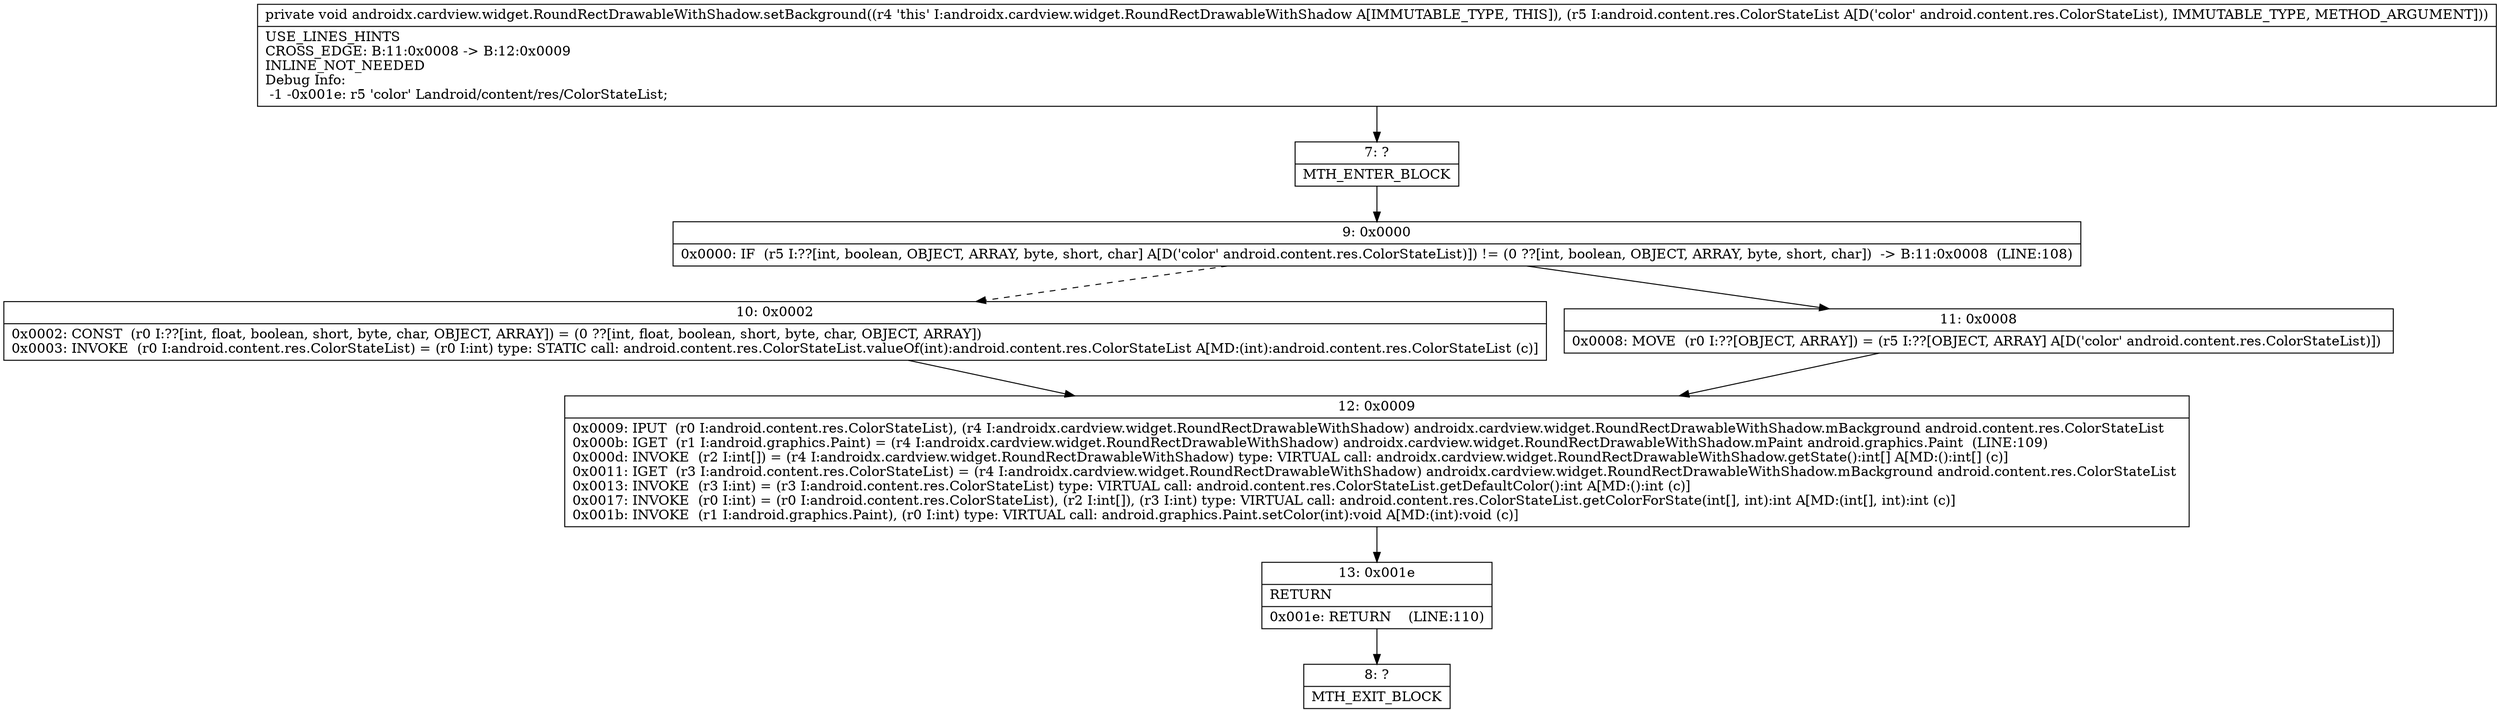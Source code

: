 digraph "CFG forandroidx.cardview.widget.RoundRectDrawableWithShadow.setBackground(Landroid\/content\/res\/ColorStateList;)V" {
Node_7 [shape=record,label="{7\:\ ?|MTH_ENTER_BLOCK\l}"];
Node_9 [shape=record,label="{9\:\ 0x0000|0x0000: IF  (r5 I:??[int, boolean, OBJECT, ARRAY, byte, short, char] A[D('color' android.content.res.ColorStateList)]) != (0 ??[int, boolean, OBJECT, ARRAY, byte, short, char])  \-\> B:11:0x0008  (LINE:108)\l}"];
Node_10 [shape=record,label="{10\:\ 0x0002|0x0002: CONST  (r0 I:??[int, float, boolean, short, byte, char, OBJECT, ARRAY]) = (0 ??[int, float, boolean, short, byte, char, OBJECT, ARRAY]) \l0x0003: INVOKE  (r0 I:android.content.res.ColorStateList) = (r0 I:int) type: STATIC call: android.content.res.ColorStateList.valueOf(int):android.content.res.ColorStateList A[MD:(int):android.content.res.ColorStateList (c)]\l}"];
Node_12 [shape=record,label="{12\:\ 0x0009|0x0009: IPUT  (r0 I:android.content.res.ColorStateList), (r4 I:androidx.cardview.widget.RoundRectDrawableWithShadow) androidx.cardview.widget.RoundRectDrawableWithShadow.mBackground android.content.res.ColorStateList \l0x000b: IGET  (r1 I:android.graphics.Paint) = (r4 I:androidx.cardview.widget.RoundRectDrawableWithShadow) androidx.cardview.widget.RoundRectDrawableWithShadow.mPaint android.graphics.Paint  (LINE:109)\l0x000d: INVOKE  (r2 I:int[]) = (r4 I:androidx.cardview.widget.RoundRectDrawableWithShadow) type: VIRTUAL call: androidx.cardview.widget.RoundRectDrawableWithShadow.getState():int[] A[MD:():int[] (c)]\l0x0011: IGET  (r3 I:android.content.res.ColorStateList) = (r4 I:androidx.cardview.widget.RoundRectDrawableWithShadow) androidx.cardview.widget.RoundRectDrawableWithShadow.mBackground android.content.res.ColorStateList \l0x0013: INVOKE  (r3 I:int) = (r3 I:android.content.res.ColorStateList) type: VIRTUAL call: android.content.res.ColorStateList.getDefaultColor():int A[MD:():int (c)]\l0x0017: INVOKE  (r0 I:int) = (r0 I:android.content.res.ColorStateList), (r2 I:int[]), (r3 I:int) type: VIRTUAL call: android.content.res.ColorStateList.getColorForState(int[], int):int A[MD:(int[], int):int (c)]\l0x001b: INVOKE  (r1 I:android.graphics.Paint), (r0 I:int) type: VIRTUAL call: android.graphics.Paint.setColor(int):void A[MD:(int):void (c)]\l}"];
Node_13 [shape=record,label="{13\:\ 0x001e|RETURN\l|0x001e: RETURN    (LINE:110)\l}"];
Node_8 [shape=record,label="{8\:\ ?|MTH_EXIT_BLOCK\l}"];
Node_11 [shape=record,label="{11\:\ 0x0008|0x0008: MOVE  (r0 I:??[OBJECT, ARRAY]) = (r5 I:??[OBJECT, ARRAY] A[D('color' android.content.res.ColorStateList)]) \l}"];
MethodNode[shape=record,label="{private void androidx.cardview.widget.RoundRectDrawableWithShadow.setBackground((r4 'this' I:androidx.cardview.widget.RoundRectDrawableWithShadow A[IMMUTABLE_TYPE, THIS]), (r5 I:android.content.res.ColorStateList A[D('color' android.content.res.ColorStateList), IMMUTABLE_TYPE, METHOD_ARGUMENT]))  | USE_LINES_HINTS\lCROSS_EDGE: B:11:0x0008 \-\> B:12:0x0009\lINLINE_NOT_NEEDED\lDebug Info:\l  \-1 \-0x001e: r5 'color' Landroid\/content\/res\/ColorStateList;\l}"];
MethodNode -> Node_7;Node_7 -> Node_9;
Node_9 -> Node_10[style=dashed];
Node_9 -> Node_11;
Node_10 -> Node_12;
Node_12 -> Node_13;
Node_13 -> Node_8;
Node_11 -> Node_12;
}

